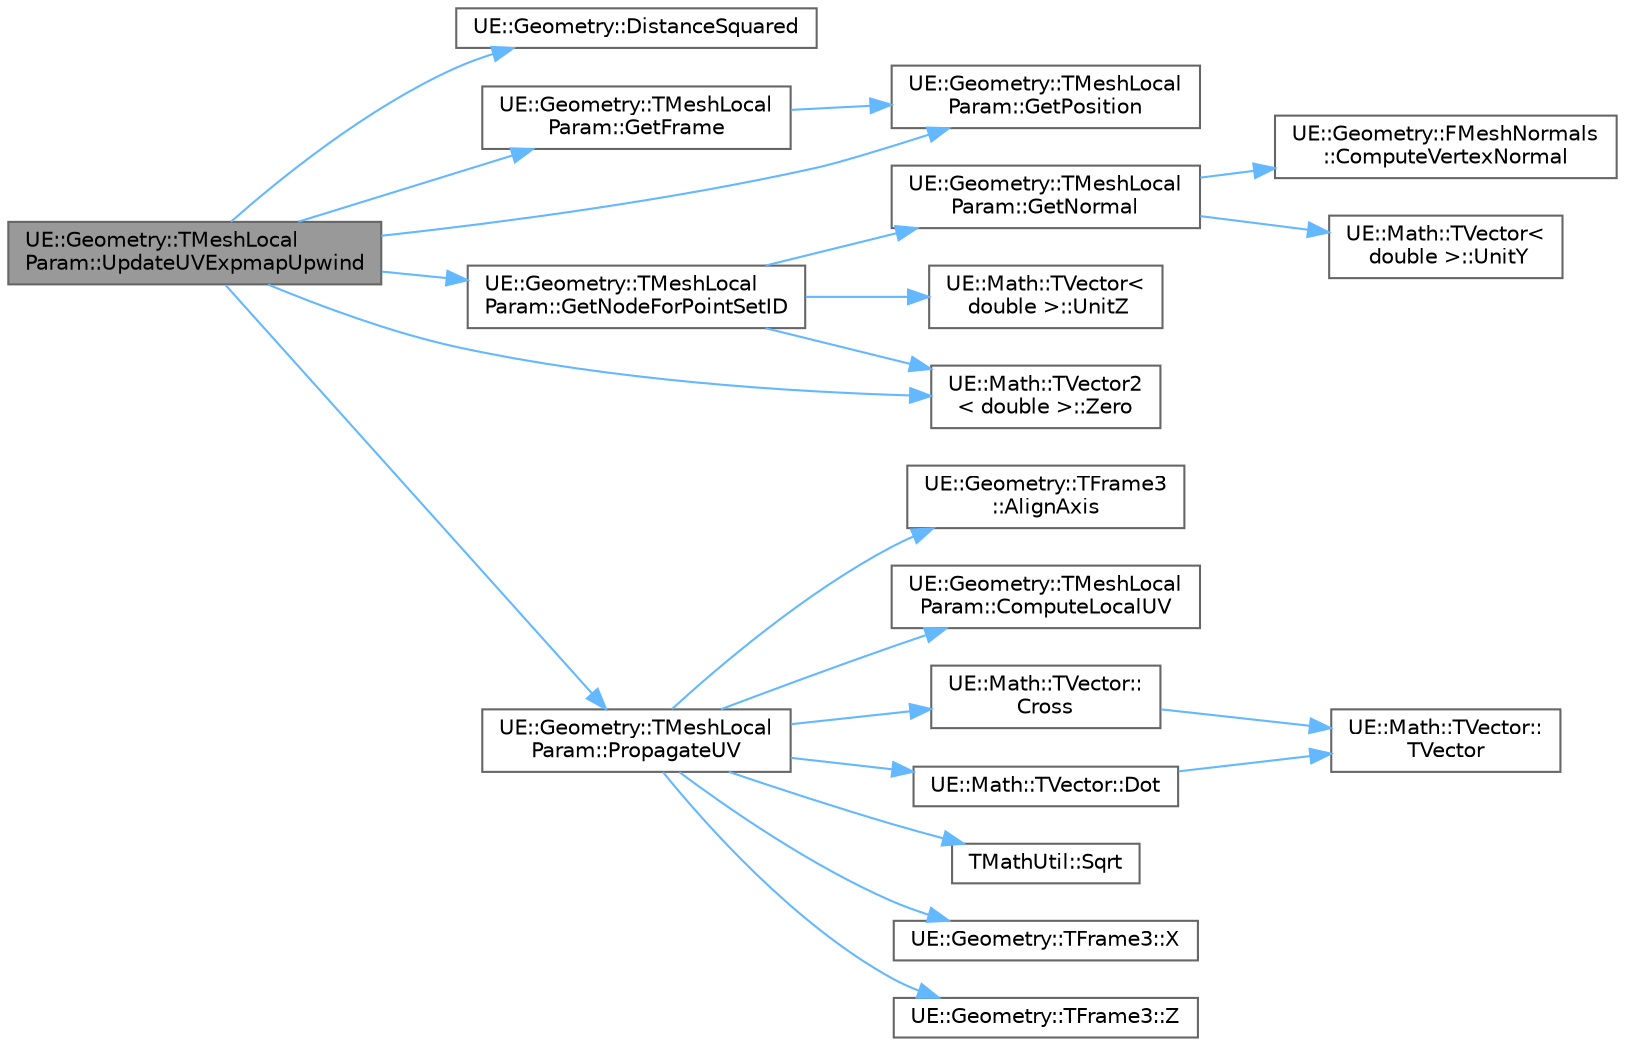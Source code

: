 digraph "UE::Geometry::TMeshLocalParam::UpdateUVExpmapUpwind"
{
 // INTERACTIVE_SVG=YES
 // LATEX_PDF_SIZE
  bgcolor="transparent";
  edge [fontname=Helvetica,fontsize=10,labelfontname=Helvetica,labelfontsize=10];
  node [fontname=Helvetica,fontsize=10,shape=box,height=0.2,width=0.4];
  rankdir="LR";
  Node1 [id="Node000001",label="UE::Geometry::TMeshLocal\lParam::UpdateUVExpmapUpwind",height=0.2,width=0.4,color="gray40", fillcolor="grey60", style="filled", fontcolor="black",tooltip=" "];
  Node1 -> Node2 [id="edge1_Node000001_Node000002",color="steelblue1",style="solid",tooltip=" "];
  Node2 [id="Node000002",label="UE::Geometry::DistanceSquared",height=0.2,width=0.4,color="grey40", fillcolor="white", style="filled",URL="$d9/d39/namespaceUE_1_1Geometry.html#a6a4474e785b7463299bbb030c9adbf95",tooltip=" "];
  Node1 -> Node3 [id="edge2_Node000001_Node000003",color="steelblue1",style="solid",tooltip=" "];
  Node3 [id="Node000003",label="UE::Geometry::TMeshLocal\lParam::GetFrame",height=0.2,width=0.4,color="grey40", fillcolor="white", style="filled",URL="$d5/d59/classUE_1_1Geometry_1_1TMeshLocalParam.html#a4f56853886d833643d90cfe49d868946",tooltip=" "];
  Node3 -> Node4 [id="edge3_Node000003_Node000004",color="steelblue1",style="solid",tooltip=" "];
  Node4 [id="Node000004",label="UE::Geometry::TMeshLocal\lParam::GetPosition",height=0.2,width=0.4,color="grey40", fillcolor="white", style="filled",URL="$d5/d59/classUE_1_1Geometry_1_1TMeshLocalParam.html#a507e152380d42c65a4b6954fc91d39bc",tooltip=" "];
  Node1 -> Node5 [id="edge4_Node000001_Node000005",color="steelblue1",style="solid",tooltip=" "];
  Node5 [id="Node000005",label="UE::Geometry::TMeshLocal\lParam::GetNodeForPointSetID",height=0.2,width=0.4,color="grey40", fillcolor="white", style="filled",URL="$d5/d59/classUE_1_1Geometry_1_1TMeshLocalParam.html#a6b4e65d5077bde3a491023fcd33e3be8",tooltip=" "];
  Node5 -> Node6 [id="edge5_Node000005_Node000006",color="steelblue1",style="solid",tooltip=" "];
  Node6 [id="Node000006",label="UE::Geometry::TMeshLocal\lParam::GetNormal",height=0.2,width=0.4,color="grey40", fillcolor="white", style="filled",URL="$d5/d59/classUE_1_1Geometry_1_1TMeshLocalParam.html#ae19ba375b85129cd6a0f7a7a62d8d93e",tooltip=" "];
  Node6 -> Node7 [id="edge6_Node000006_Node000007",color="steelblue1",style="solid",tooltip=" "];
  Node7 [id="Node000007",label="UE::Geometry::FMeshNormals\l::ComputeVertexNormal",height=0.2,width=0.4,color="grey40", fillcolor="white", style="filled",URL="$d6/dbe/classUE_1_1Geometry_1_1FMeshNormals.html#a8ff9a5725a3ea2283aa6590bf42bcf7a",tooltip="Compute normal at mesh vertex by weighted sum of one-ring triangle normals."];
  Node6 -> Node8 [id="edge7_Node000006_Node000008",color="steelblue1",style="solid",tooltip=" "];
  Node8 [id="Node000008",label="UE::Math::TVector\<\l double \>::UnitY",height=0.2,width=0.4,color="grey40", fillcolor="white", style="filled",URL="$de/d77/structUE_1_1Math_1_1TVector.html#a3619ded05b09c980e0fa8fbdbc8a9149",tooltip=" "];
  Node5 -> Node9 [id="edge8_Node000005_Node000009",color="steelblue1",style="solid",tooltip=" "];
  Node9 [id="Node000009",label="UE::Math::TVector\<\l double \>::UnitZ",height=0.2,width=0.4,color="grey40", fillcolor="white", style="filled",URL="$de/d77/structUE_1_1Math_1_1TVector.html#a4f82c347efaed07b5580a24dcf2f4f0c",tooltip=" "];
  Node5 -> Node10 [id="edge9_Node000005_Node000010",color="steelblue1",style="solid",tooltip=" "];
  Node10 [id="Node000010",label="UE::Math::TVector2\l\< double \>::Zero",height=0.2,width=0.4,color="grey40", fillcolor="white", style="filled",URL="$d2/d80/structUE_1_1Math_1_1TVector2.html#ada8fd1174d4f0999760cb5e0d37606b4",tooltip=" "];
  Node1 -> Node4 [id="edge10_Node000001_Node000004",color="steelblue1",style="solid",tooltip=" "];
  Node1 -> Node11 [id="edge11_Node000001_Node000011",color="steelblue1",style="solid",tooltip=" "];
  Node11 [id="Node000011",label="UE::Geometry::TMeshLocal\lParam::PropagateUV",height=0.2,width=0.4,color="grey40", fillcolor="white", style="filled",URL="$d5/d59/classUE_1_1Geometry_1_1TMeshLocalParam.html#aac0c6e13d7e62dabec807120f1f2a783",tooltip=" "];
  Node11 -> Node12 [id="edge12_Node000011_Node000012",color="steelblue1",style="solid",tooltip=" "];
  Node12 [id="Node000012",label="UE::Geometry::TFrame3\l::AlignAxis",height=0.2,width=0.4,color="grey40", fillcolor="white", style="filled",URL="$d6/d82/structUE_1_1Geometry_1_1TFrame3.html#a99d19f0d27d8774f9ac30b0f11002829",tooltip="Align an axis of this frame with a target direction."];
  Node11 -> Node13 [id="edge13_Node000011_Node000013",color="steelblue1",style="solid",tooltip=" "];
  Node13 [id="Node000013",label="UE::Geometry::TMeshLocal\lParam::ComputeLocalUV",height=0.2,width=0.4,color="grey40", fillcolor="white", style="filled",URL="$d5/d59/classUE_1_1Geometry_1_1TMeshLocalParam.html#ac116d82988e30aa0b4afc50fda2cded4",tooltip=" "];
  Node11 -> Node14 [id="edge14_Node000011_Node000014",color="steelblue1",style="solid",tooltip=" "];
  Node14 [id="Node000014",label="UE::Math::TVector::\lCross",height=0.2,width=0.4,color="grey40", fillcolor="white", style="filled",URL="$de/d77/structUE_1_1Math_1_1TVector.html#a57142a78e1cde739013f7d1f74444ff8",tooltip="Calculate cross product between this and another vector."];
  Node14 -> Node15 [id="edge15_Node000014_Node000015",color="steelblue1",style="solid",tooltip=" "];
  Node15 [id="Node000015",label="UE::Math::TVector::\lTVector",height=0.2,width=0.4,color="grey40", fillcolor="white", style="filled",URL="$de/d77/structUE_1_1Math_1_1TVector.html#a50071892cd411543cbbb3d9d35a6f277",tooltip="Default constructor (no initialization)."];
  Node11 -> Node16 [id="edge16_Node000011_Node000016",color="steelblue1",style="solid",tooltip=" "];
  Node16 [id="Node000016",label="UE::Math::TVector::Dot",height=0.2,width=0.4,color="grey40", fillcolor="white", style="filled",URL="$de/d77/structUE_1_1Math_1_1TVector.html#ab075a0794fafe258342a2a336529bbce",tooltip="Calculate the dot product between this and another vector."];
  Node16 -> Node15 [id="edge17_Node000016_Node000015",color="steelblue1",style="solid",tooltip=" "];
  Node11 -> Node17 [id="edge18_Node000011_Node000017",color="steelblue1",style="solid",tooltip=" "];
  Node17 [id="Node000017",label="TMathUtil::Sqrt",height=0.2,width=0.4,color="grey40", fillcolor="white", style="filled",URL="$df/d8b/classTMathUtil.html#aa419d3fd90395acb9cd24c63a729cca7",tooltip=" "];
  Node11 -> Node18 [id="edge19_Node000011_Node000018",color="steelblue1",style="solid",tooltip=" "];
  Node18 [id="Node000018",label="UE::Geometry::TFrame3::X",height=0.2,width=0.4,color="grey40", fillcolor="white", style="filled",URL="$d6/d82/structUE_1_1Geometry_1_1TFrame3.html#a48afb4b1f990b4972fb86f444e9a3afe",tooltip=" "];
  Node11 -> Node19 [id="edge20_Node000011_Node000019",color="steelblue1",style="solid",tooltip=" "];
  Node19 [id="Node000019",label="UE::Geometry::TFrame3::Z",height=0.2,width=0.4,color="grey40", fillcolor="white", style="filled",URL="$d6/d82/structUE_1_1Geometry_1_1TFrame3.html#a7df2772151ebda928a89a208a1264994",tooltip=" "];
  Node1 -> Node10 [id="edge21_Node000001_Node000010",color="steelblue1",style="solid",tooltip=" "];
}
